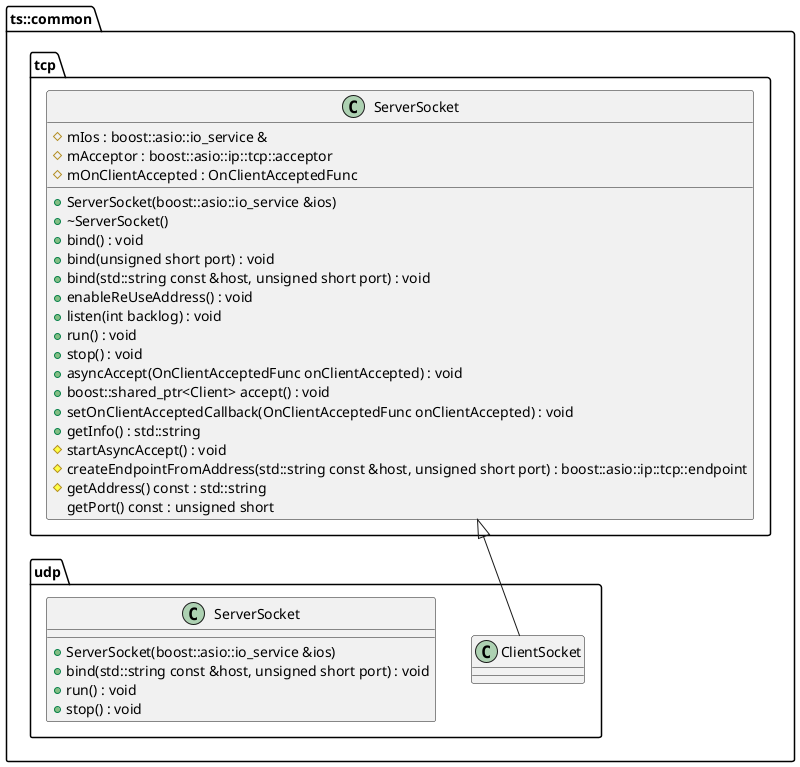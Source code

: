 @startuml

namespace ts::common {

	namespace tcp {
	    class ServerSocket {
		    #mIos : boost::asio::io_service &
		    #mAcceptor : boost::asio::ip::tcp::acceptor
		    #mOnClientAccepted : OnClientAcceptedFunc

		    +ServerSocket(boost::asio::io_service &ios)
		    +~ServerSocket()
		    +bind() : void
		    +bind(unsigned short port) : void
		    +bind(std::string const &host, unsigned short port) : void
		    +enableReUseAddress() : void
		    +listen(int backlog) : void
		    +run() : void
		    +stop() : void
		    +asyncAccept(OnClientAcceptedFunc onClientAccepted) : void
		    +boost::shared_ptr<Client> accept() : void
		    +setOnClientAcceptedCallback(OnClientAcceptedFunc onClientAccepted) : void
		    +getInfo() : std::string
		    #startAsyncAccept() : void
		    #createEndpointFromAddress(std::string const &host, unsigned short port) : boost::asio::ip::tcp::endpoint
		    #getAddress() const : std::string
		    getPort() const : unsigned short
	    }
	}

	namespace udp {
	    ServerSocket <|-- ClientSocket

	    class ServerSocket {
	    	+ServerSocket(boost::asio::io_service &ios)
	    	+bind(std::string const &host, unsigned short port) : void
	    	+run() : void
		+stop() : void
	    }
	}



}

@enduml
